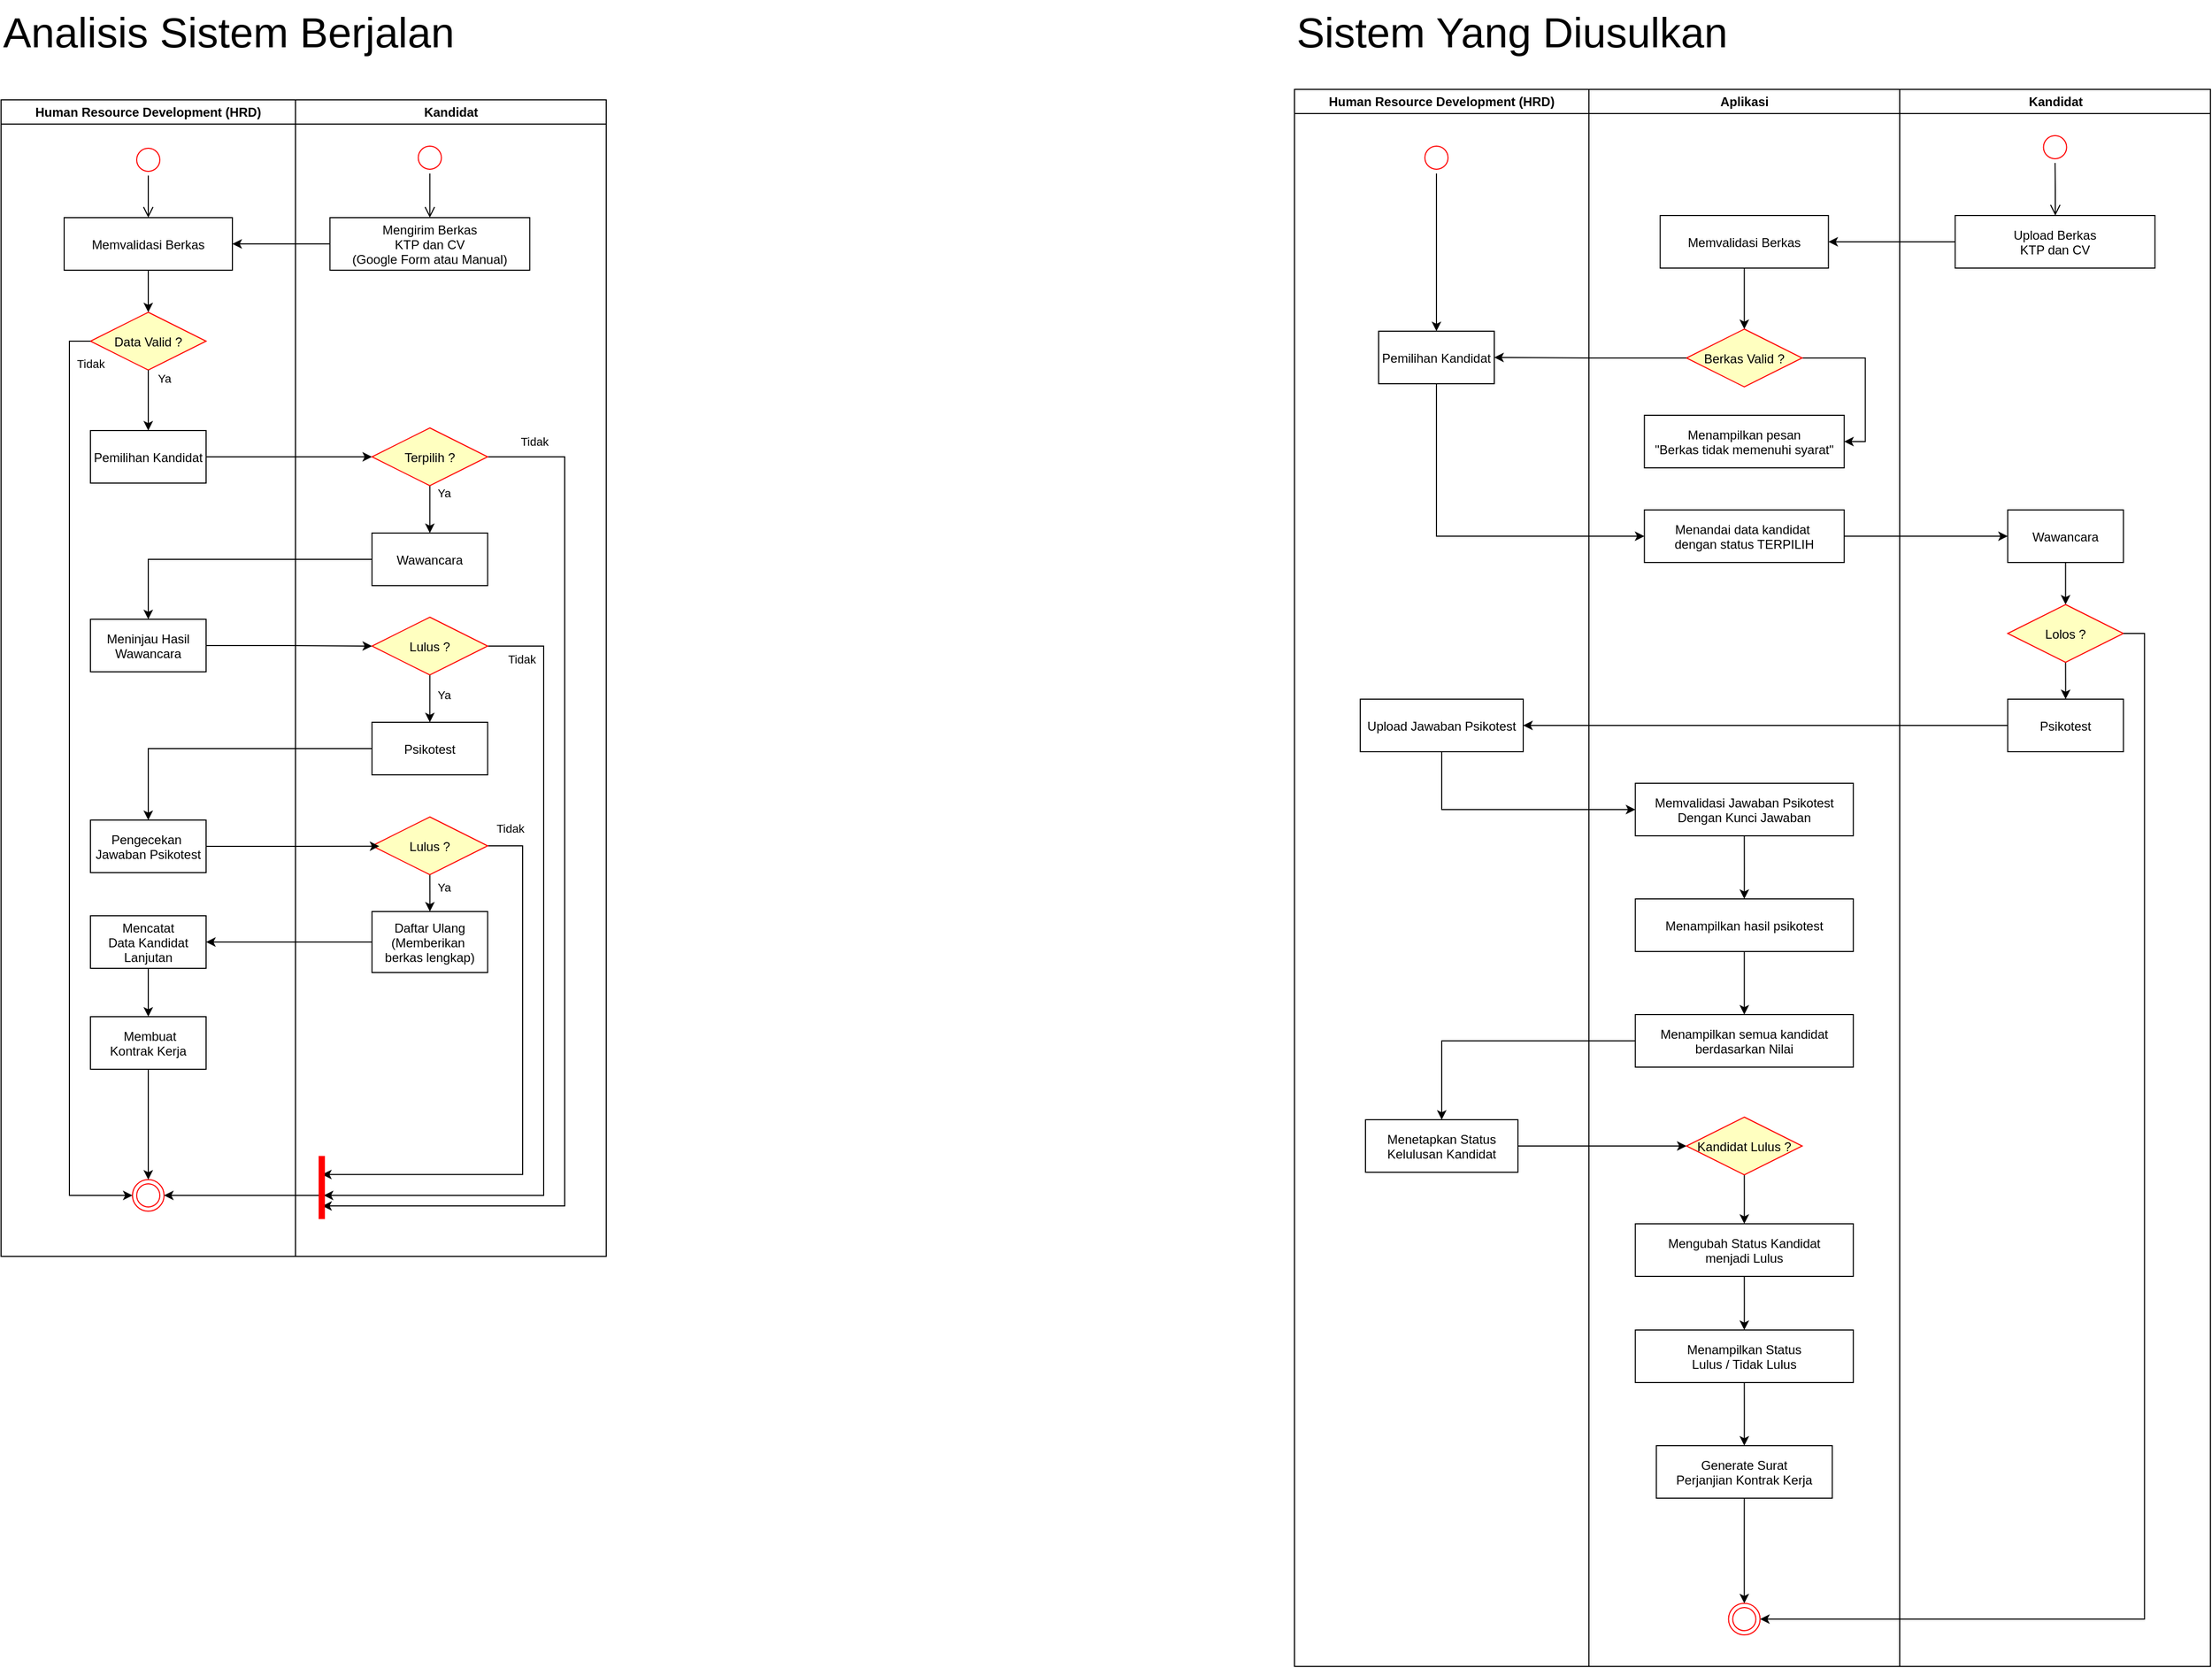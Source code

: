 <mxfile version="25.0.3">
  <diagram name="Page-1" id="e7e014a7-5840-1c2e-5031-d8a46d1fe8dd">
    <mxGraphModel dx="1202" dy="445" grid="1" gridSize="10" guides="1" tooltips="1" connect="1" arrows="1" fold="1" page="1" pageScale="1" pageWidth="1169" pageHeight="826" background="none" math="0" shadow="0">
      <root>
        <mxCell id="0" />
        <mxCell id="1" parent="0" />
        <mxCell id="2" value="Human Resource Development (HRD)" style="swimlane;whiteSpace=wrap" parent="1" vertex="1">
          <mxGeometry x="40" y="120" width="280" height="1100" as="geometry">
            <mxRectangle x="164.5" y="128" width="90" height="30" as="alternateBounds" />
          </mxGeometry>
        </mxCell>
        <mxCell id="5" value="" style="ellipse;shape=startState;fillColor=#FFFFFF;strokeColor=#ff0000;" parent="2" vertex="1">
          <mxGeometry x="125" y="42" width="30" height="30" as="geometry" />
        </mxCell>
        <mxCell id="21" value="Data Valid ?" style="rhombus;fillColor=#ffffc0;strokeColor=#ff0000;" parent="2" vertex="1">
          <mxGeometry x="85" y="202" width="110" height="55" as="geometry" />
        </mxCell>
        <mxCell id="7" value="Memvalidasi Berkas" style="" parent="2" vertex="1">
          <mxGeometry x="60" y="112" width="160" height="50" as="geometry" />
        </mxCell>
        <mxCell id="RKCoc4Ff2t_dRbGgtJyt-48" style="edgeStyle=orthogonalEdgeStyle;rounded=0;orthogonalLoop=1;jettySize=auto;html=1;exitX=0.5;exitY=1;exitDx=0;exitDy=0;" parent="2" source="7" target="21" edge="1">
          <mxGeometry relative="1" as="geometry" />
        </mxCell>
        <mxCell id="6" value="" style="edgeStyle=elbowEdgeStyle;elbow=horizontal;verticalAlign=bottom;endArrow=open;endSize=8;strokeColor=#000000;endFill=1;rounded=0" parent="2" source="5" target="7" edge="1">
          <mxGeometry x="100" y="40" as="geometry">
            <mxPoint x="115" y="110" as="targetPoint" />
          </mxGeometry>
        </mxCell>
        <mxCell id="RKCoc4Ff2t_dRbGgtJyt-82" value="Mencatat&#xa;Data Kandidat&#xa;Lanjutan" style="" parent="2" vertex="1">
          <mxGeometry x="85" y="776" width="110" height="50" as="geometry" />
        </mxCell>
        <mxCell id="RKCoc4Ff2t_dRbGgtJyt-79" value=" Membuat&#xa;Kontrak Kerja" style="" parent="2" vertex="1">
          <mxGeometry x="85" y="872" width="110" height="50" as="geometry" />
        </mxCell>
        <mxCell id="RKCoc4Ff2t_dRbGgtJyt-87" style="edgeStyle=orthogonalEdgeStyle;rounded=0;orthogonalLoop=1;jettySize=auto;html=1;exitX=0.5;exitY=1;exitDx=0;exitDy=0;entryX=0.5;entryY=0;entryDx=0;entryDy=0;" parent="2" source="RKCoc4Ff2t_dRbGgtJyt-82" target="RKCoc4Ff2t_dRbGgtJyt-79" edge="1">
          <mxGeometry relative="1" as="geometry" />
        </mxCell>
        <mxCell id="YIHD0tMDVWa32eO57tJM-167" value="Pengecekan &#xa;Jawaban Psikotest" style="" parent="2" vertex="1">
          <mxGeometry x="85" y="685" width="110" height="50" as="geometry" />
        </mxCell>
        <mxCell id="YIHD0tMDVWa32eO57tJM-172" value="Meninjau Hasil&#xa;Wawancara" style="" parent="2" vertex="1">
          <mxGeometry x="85" y="494" width="110" height="50" as="geometry" />
        </mxCell>
        <mxCell id="3" value="Kandidat" style="swimlane;whiteSpace=wrap" parent="1" vertex="1">
          <mxGeometry x="320" y="120" width="295.5" height="1100" as="geometry" />
        </mxCell>
        <mxCell id="13" value="" style="ellipse;shape=startState;fillColor=#FFFFFF;strokeColor=#ff0000;" parent="3" vertex="1">
          <mxGeometry x="112.75" y="40" width="30" height="30" as="geometry" />
        </mxCell>
        <mxCell id="14" value="" style="edgeStyle=elbowEdgeStyle;elbow=vertical;verticalAlign=bottom;endArrow=open;endSize=8;strokeColor=#000000;endFill=1;rounded=0" parent="3" source="13" target="15" edge="1">
          <mxGeometry x="40" y="20" as="geometry">
            <mxPoint x="55" y="90" as="targetPoint" />
          </mxGeometry>
        </mxCell>
        <mxCell id="RKCoc4Ff2t_dRbGgtJyt-69" style="edgeStyle=orthogonalEdgeStyle;rounded=0;orthogonalLoop=1;jettySize=auto;html=1;exitX=0.5;exitY=1;exitDx=0;exitDy=0;" parent="3" source="RKCoc4Ff2t_dRbGgtJyt-57" target="RKCoc4Ff2t_dRbGgtJyt-66" edge="1">
          <mxGeometry relative="1" as="geometry" />
        </mxCell>
        <mxCell id="RKCoc4Ff2t_dRbGgtJyt-106" value="Ya" style="edgeLabel;html=1;align=center;verticalAlign=middle;resizable=0;points=[];" parent="RKCoc4Ff2t_dRbGgtJyt-69" vertex="1" connectable="0">
          <mxGeometry x="-0.216" y="1" relative="1" as="geometry">
            <mxPoint x="12" y="1" as="offset" />
          </mxGeometry>
        </mxCell>
        <mxCell id="RKCoc4Ff2t_dRbGgtJyt-91" style="edgeStyle=orthogonalEdgeStyle;rounded=0;orthogonalLoop=1;jettySize=auto;html=1;exitX=1;exitY=0.5;exitDx=0;exitDy=0;entryX=0.63;entryY=0.374;entryDx=0;entryDy=0;entryPerimeter=0;" parent="3" source="RKCoc4Ff2t_dRbGgtJyt-57" target="RKCoc4Ff2t_dRbGgtJyt-73" edge="1">
          <mxGeometry relative="1" as="geometry">
            <mxPoint x="5.5" y="992" as="targetPoint" />
            <Array as="points">
              <mxPoint x="236" y="520" />
              <mxPoint x="236" y="1042" />
              <mxPoint x="27" y="1042" />
            </Array>
          </mxGeometry>
        </mxCell>
        <mxCell id="RKCoc4Ff2t_dRbGgtJyt-107" value="Tidak" style="edgeLabel;html=1;align=center;verticalAlign=middle;resizable=0;points=[];" parent="RKCoc4Ff2t_dRbGgtJyt-91" vertex="1" connectable="0">
          <mxGeometry x="-0.785" relative="1" as="geometry">
            <mxPoint x="-21" y="-19" as="offset" />
          </mxGeometry>
        </mxCell>
        <mxCell id="RKCoc4Ff2t_dRbGgtJyt-61" style="edgeStyle=orthogonalEdgeStyle;rounded=0;orthogonalLoop=1;jettySize=auto;html=1;exitX=0.5;exitY=1;exitDx=0;exitDy=0;" parent="3" source="RKCoc4Ff2t_dRbGgtJyt-58" target="RKCoc4Ff2t_dRbGgtJyt-56" edge="1">
          <mxGeometry relative="1" as="geometry" />
        </mxCell>
        <mxCell id="RKCoc4Ff2t_dRbGgtJyt-105" value="Ya" style="edgeLabel;html=1;align=center;verticalAlign=middle;resizable=0;points=[];" parent="RKCoc4Ff2t_dRbGgtJyt-61" vertex="1" connectable="0">
          <mxGeometry x="-0.709" relative="1" as="geometry">
            <mxPoint x="13" as="offset" />
          </mxGeometry>
        </mxCell>
        <mxCell id="RKCoc4Ff2t_dRbGgtJyt-90" style="edgeStyle=orthogonalEdgeStyle;rounded=0;orthogonalLoop=1;jettySize=auto;html=1;exitX=1;exitY=0.5;exitDx=0;exitDy=0;entryX=0.792;entryY=0.467;entryDx=0;entryDy=0;entryPerimeter=0;" parent="3" source="RKCoc4Ff2t_dRbGgtJyt-58" target="RKCoc4Ff2t_dRbGgtJyt-73" edge="1">
          <mxGeometry relative="1" as="geometry">
            <mxPoint x="45.5" y="1062" as="targetPoint" />
            <Array as="points">
              <mxPoint x="256" y="339" />
              <mxPoint x="256" y="1052" />
            </Array>
          </mxGeometry>
        </mxCell>
        <mxCell id="RKCoc4Ff2t_dRbGgtJyt-103" value="Tidak" style="edgeLabel;html=1;align=center;verticalAlign=middle;resizable=0;points=[];" parent="RKCoc4Ff2t_dRbGgtJyt-90" vertex="1" connectable="0">
          <mxGeometry x="-0.913" y="1" relative="1" as="geometry">
            <mxPoint y="-14" as="offset" />
          </mxGeometry>
        </mxCell>
        <mxCell id="RKCoc4Ff2t_dRbGgtJyt-71" style="edgeStyle=orthogonalEdgeStyle;rounded=0;orthogonalLoop=1;jettySize=auto;html=1;exitX=0.5;exitY=1;exitDx=0;exitDy=0;" parent="3" source="RKCoc4Ff2t_dRbGgtJyt-67" target="RKCoc4Ff2t_dRbGgtJyt-68" edge="1">
          <mxGeometry relative="1" as="geometry" />
        </mxCell>
        <mxCell id="RKCoc4Ff2t_dRbGgtJyt-108" value="Ya" style="edgeLabel;html=1;align=center;verticalAlign=middle;resizable=0;points=[];" parent="RKCoc4Ff2t_dRbGgtJyt-71" vertex="1" connectable="0">
          <mxGeometry x="-0.474" y="-1" relative="1" as="geometry">
            <mxPoint x="14" as="offset" />
          </mxGeometry>
        </mxCell>
        <mxCell id="15" value="Mengirim Berkas&#xa;KTP dan CV&#xa;(Google Form atau Manual)" style="" parent="3" vertex="1">
          <mxGeometry x="32.75" y="112" width="190" height="50" as="geometry" />
        </mxCell>
        <mxCell id="RKCoc4Ff2t_dRbGgtJyt-93" style="edgeStyle=orthogonalEdgeStyle;rounded=0;orthogonalLoop=1;jettySize=auto;html=1;exitX=1;exitY=0.5;exitDx=0;exitDy=0;entryX=0.293;entryY=0.48;entryDx=0;entryDy=0;entryPerimeter=0;" parent="3" source="RKCoc4Ff2t_dRbGgtJyt-67" target="RKCoc4Ff2t_dRbGgtJyt-73" edge="1">
          <mxGeometry relative="1" as="geometry">
            <mxPoint x="25.5" y="1072" as="targetPoint" />
            <Array as="points">
              <mxPoint x="216" y="710" />
              <mxPoint x="216" y="1022" />
            </Array>
          </mxGeometry>
        </mxCell>
        <mxCell id="RKCoc4Ff2t_dRbGgtJyt-109" value="Tidak" style="edgeLabel;html=1;align=center;verticalAlign=middle;resizable=0;points=[];" parent="RKCoc4Ff2t_dRbGgtJyt-93" vertex="1" connectable="0">
          <mxGeometry x="-0.923" y="-1" relative="1" as="geometry">
            <mxPoint y="-18" as="offset" />
          </mxGeometry>
        </mxCell>
        <mxCell id="RKCoc4Ff2t_dRbGgtJyt-54" value="Pemilihan Kandidat" style="" parent="3" vertex="1">
          <mxGeometry x="-195" y="314.5" width="110" height="50" as="geometry" />
        </mxCell>
        <mxCell id="RKCoc4Ff2t_dRbGgtJyt-59" style="edgeStyle=orthogonalEdgeStyle;rounded=0;orthogonalLoop=1;jettySize=auto;html=1;exitX=1;exitY=0.5;exitDx=0;exitDy=0;" parent="3" source="RKCoc4Ff2t_dRbGgtJyt-54" target="RKCoc4Ff2t_dRbGgtJyt-58" edge="1">
          <mxGeometry relative="1" as="geometry" />
        </mxCell>
        <mxCell id="RKCoc4Ff2t_dRbGgtJyt-58" value="Terpilih ?" style="rhombus;fillColor=#ffffc0;strokeColor=#ff0000;" parent="3" vertex="1">
          <mxGeometry x="72.75" y="312" width="110" height="55" as="geometry" />
        </mxCell>
        <mxCell id="RKCoc4Ff2t_dRbGgtJyt-56" value="Wawancara" style="" parent="3" vertex="1">
          <mxGeometry x="72.75" y="412" width="110" height="50" as="geometry" />
        </mxCell>
        <mxCell id="RKCoc4Ff2t_dRbGgtJyt-57" value="Lulus ?" style="rhombus;fillColor=#ffffc0;strokeColor=#ff0000;" parent="3" vertex="1">
          <mxGeometry x="72.75" y="492" width="110" height="55" as="geometry" />
        </mxCell>
        <mxCell id="RKCoc4Ff2t_dRbGgtJyt-66" value="Psikotest" style="" parent="3" vertex="1">
          <mxGeometry x="72.75" y="592" width="110" height="50" as="geometry" />
        </mxCell>
        <mxCell id="RKCoc4Ff2t_dRbGgtJyt-67" value="Lulus ?" style="rhombus;fillColor=#ffffc0;strokeColor=#ff0000;" parent="3" vertex="1">
          <mxGeometry x="72.75" y="682" width="110" height="55" as="geometry" />
        </mxCell>
        <mxCell id="RKCoc4Ff2t_dRbGgtJyt-68" value="Daftar Ulang&#xa;(Memberikan &#xa;berkas lengkap)" style="" parent="3" vertex="1">
          <mxGeometry x="72.75" y="772" width="110" height="58" as="geometry" />
        </mxCell>
        <mxCell id="RKCoc4Ff2t_dRbGgtJyt-41" value="" style="ellipse;html=1;shape=endState;fillColor=#FFFFFF;strokeColor=#ff0000;" parent="3" vertex="1">
          <mxGeometry x="-155" y="1027" width="30" height="30" as="geometry" />
        </mxCell>
        <mxCell id="RKCoc4Ff2t_dRbGgtJyt-100" style="edgeStyle=orthogonalEdgeStyle;rounded=0;orthogonalLoop=1;jettySize=auto;html=1;exitX=0.25;exitY=0.5;exitDx=0;exitDy=0;exitPerimeter=0;entryX=1;entryY=0.5;entryDx=0;entryDy=0;" parent="3" source="RKCoc4Ff2t_dRbGgtJyt-73" target="RKCoc4Ff2t_dRbGgtJyt-41" edge="1">
          <mxGeometry relative="1" as="geometry">
            <Array as="points">
              <mxPoint x="25" y="1042" />
            </Array>
          </mxGeometry>
        </mxCell>
        <mxCell id="RKCoc4Ff2t_dRbGgtJyt-73" value="" style="shape=line;strokeWidth=6;strokeColor=#ff0000;rotation=90" parent="3" vertex="1">
          <mxGeometry x="-5" y="1027" width="60" height="15" as="geometry" />
        </mxCell>
        <mxCell id="RKCoc4Ff2t_dRbGgtJyt-46" value="" style="endArrow=classic;html=1;rounded=0;exitX=0;exitY=0.5;exitDx=0;exitDy=0;" parent="1" source="15" target="7" edge="1">
          <mxGeometry width="50" height="50" relative="1" as="geometry">
            <mxPoint x="450" y="400" as="sourcePoint" />
            <mxPoint x="500" y="350" as="targetPoint" />
          </mxGeometry>
        </mxCell>
        <mxCell id="RKCoc4Ff2t_dRbGgtJyt-49" style="edgeStyle=orthogonalEdgeStyle;rounded=0;orthogonalLoop=1;jettySize=auto;html=1;exitX=0.5;exitY=1;exitDx=0;exitDy=0;" parent="1" source="21" target="RKCoc4Ff2t_dRbGgtJyt-54" edge="1">
          <mxGeometry relative="1" as="geometry">
            <mxPoint x="304.5" y="413" as="targetPoint" />
          </mxGeometry>
        </mxCell>
        <mxCell id="RKCoc4Ff2t_dRbGgtJyt-101" value="Ya" style="edgeLabel;html=1;align=center;verticalAlign=middle;resizable=0;points=[];" parent="RKCoc4Ff2t_dRbGgtJyt-49" vertex="1" connectable="0">
          <mxGeometry x="-0.739" y="-2" relative="1" as="geometry">
            <mxPoint x="17" as="offset" />
          </mxGeometry>
        </mxCell>
        <mxCell id="RKCoc4Ff2t_dRbGgtJyt-50" style="edgeStyle=orthogonalEdgeStyle;rounded=0;orthogonalLoop=1;jettySize=auto;html=1;exitX=0;exitY=0.5;exitDx=0;exitDy=0;entryX=0;entryY=0.5;entryDx=0;entryDy=0;" parent="1" source="21" target="RKCoc4Ff2t_dRbGgtJyt-41" edge="1">
          <mxGeometry relative="1" as="geometry" />
        </mxCell>
        <mxCell id="RKCoc4Ff2t_dRbGgtJyt-102" value="Tidak" style="edgeLabel;html=1;align=center;verticalAlign=middle;resizable=0;points=[];" parent="RKCoc4Ff2t_dRbGgtJyt-50" vertex="1" connectable="0">
          <mxGeometry x="-0.934" relative="1" as="geometry">
            <mxPoint x="20" y="12" as="offset" />
          </mxGeometry>
        </mxCell>
        <mxCell id="RKCoc4Ff2t_dRbGgtJyt-86" style="edgeStyle=orthogonalEdgeStyle;rounded=0;orthogonalLoop=1;jettySize=auto;html=1;exitX=0;exitY=0.5;exitDx=0;exitDy=0;" parent="1" source="RKCoc4Ff2t_dRbGgtJyt-68" target="RKCoc4Ff2t_dRbGgtJyt-82" edge="1">
          <mxGeometry relative="1" as="geometry" />
        </mxCell>
        <mxCell id="YIHD0tMDVWa32eO57tJM-22" value="Analisis Sistem Berjalan" style="text;html=1;align=left;verticalAlign=middle;resizable=0;points=[];autosize=1;strokeColor=none;fillColor=none;fontSize=40;" parent="1" vertex="1">
          <mxGeometry x="40" y="25" width="450" height="60" as="geometry" />
        </mxCell>
        <mxCell id="YIHD0tMDVWa32eO57tJM-24" style="edgeStyle=orthogonalEdgeStyle;rounded=0;orthogonalLoop=1;jettySize=auto;html=1;exitX=0.5;exitY=1;exitDx=0;exitDy=0;" parent="1" source="RKCoc4Ff2t_dRbGgtJyt-79" target="RKCoc4Ff2t_dRbGgtJyt-41" edge="1">
          <mxGeometry relative="1" as="geometry" />
        </mxCell>
        <mxCell id="YIHD0tMDVWa32eO57tJM-25" value="Sistem Yang Diusulkan" style="text;html=1;align=left;verticalAlign=middle;resizable=0;points=[];autosize=1;strokeColor=none;fillColor=none;fontSize=40;" parent="1" vertex="1">
          <mxGeometry x="1270" y="25" width="430" height="60" as="geometry" />
        </mxCell>
        <mxCell id="YIHD0tMDVWa32eO57tJM-102" value="Human Resource Development (HRD)" style="swimlane;whiteSpace=wrap" parent="1" vertex="1">
          <mxGeometry x="1270" y="110" width="280" height="1500" as="geometry">
            <mxRectangle x="164.5" y="128" width="90" height="30" as="alternateBounds" />
          </mxGeometry>
        </mxCell>
        <mxCell id="YIHD0tMDVWa32eO57tJM-151" style="edgeStyle=orthogonalEdgeStyle;rounded=0;orthogonalLoop=1;jettySize=auto;html=1;exitX=0.5;exitY=1;exitDx=0;exitDy=0;" parent="YIHD0tMDVWa32eO57tJM-102" source="YIHD0tMDVWa32eO57tJM-103" target="YIHD0tMDVWa32eO57tJM-129" edge="1">
          <mxGeometry relative="1" as="geometry" />
        </mxCell>
        <mxCell id="YIHD0tMDVWa32eO57tJM-103" value="" style="ellipse;shape=startState;fillColor=#FFFFFF;strokeColor=#ff0000;" parent="YIHD0tMDVWa32eO57tJM-102" vertex="1">
          <mxGeometry x="120" y="50" width="30" height="30" as="geometry" />
        </mxCell>
        <mxCell id="YIHD0tMDVWa32eO57tJM-129" value="Pemilihan Kandidat" style="" parent="YIHD0tMDVWa32eO57tJM-102" vertex="1">
          <mxGeometry x="80" y="230" width="110" height="50" as="geometry" />
        </mxCell>
        <mxCell id="YIHD0tMDVWa32eO57tJM-157" value="Upload Jawaban Psikotest" style="" parent="YIHD0tMDVWa32eO57tJM-102" vertex="1">
          <mxGeometry x="62.5" y="580" width="155" height="50" as="geometry" />
        </mxCell>
        <mxCell id="YIHD0tMDVWa32eO57tJM-111" value="Aplikasi" style="swimlane;whiteSpace=wrap;startSize=23;" parent="1" vertex="1">
          <mxGeometry x="1550" y="110" width="295.5" height="1500" as="geometry" />
        </mxCell>
        <mxCell id="YIHD0tMDVWa32eO57tJM-126" value="Menandai data kandidat &#xa;dengan status TERPILIH" style="" parent="YIHD0tMDVWa32eO57tJM-111" vertex="1">
          <mxGeometry x="52.75" y="400" width="190" height="50" as="geometry" />
        </mxCell>
        <mxCell id="YIHD0tMDVWa32eO57tJM-105" value="Memvalidasi Berkas" style="" parent="YIHD0tMDVWa32eO57tJM-111" vertex="1">
          <mxGeometry x="67.75" y="120" width="160" height="50" as="geometry" />
        </mxCell>
        <mxCell id="jaqBcTecHECJfo1LTqMZ-30" style="edgeStyle=orthogonalEdgeStyle;rounded=0;orthogonalLoop=1;jettySize=auto;html=1;exitX=1;exitY=0.5;exitDx=0;exitDy=0;entryX=1;entryY=0.5;entryDx=0;entryDy=0;" edge="1" parent="YIHD0tMDVWa32eO57tJM-111" source="YIHD0tMDVWa32eO57tJM-104" target="jaqBcTecHECJfo1LTqMZ-29">
          <mxGeometry relative="1" as="geometry" />
        </mxCell>
        <mxCell id="YIHD0tMDVWa32eO57tJM-104" value="Berkas Valid ?" style="rhombus;fillColor=#ffffc0;strokeColor=#ff0000;" parent="YIHD0tMDVWa32eO57tJM-111" vertex="1">
          <mxGeometry x="92.75" y="228" width="110" height="55" as="geometry" />
        </mxCell>
        <mxCell id="YIHD0tMDVWa32eO57tJM-106" style="edgeStyle=orthogonalEdgeStyle;rounded=0;orthogonalLoop=1;jettySize=auto;html=1;exitX=0.5;exitY=1;exitDx=0;exitDy=0;" parent="YIHD0tMDVWa32eO57tJM-111" source="YIHD0tMDVWa32eO57tJM-105" target="YIHD0tMDVWa32eO57tJM-104" edge="1">
          <mxGeometry relative="1" as="geometry" />
        </mxCell>
        <mxCell id="jaqBcTecHECJfo1LTqMZ-25" style="edgeStyle=orthogonalEdgeStyle;rounded=0;orthogonalLoop=1;jettySize=auto;html=1;exitX=0.5;exitY=1;exitDx=0;exitDy=0;" edge="1" parent="YIHD0tMDVWa32eO57tJM-111" source="YIHD0tMDVWa32eO57tJM-159" target="jaqBcTecHECJfo1LTqMZ-21">
          <mxGeometry relative="1" as="geometry" />
        </mxCell>
        <mxCell id="YIHD0tMDVWa32eO57tJM-159" value="Memvalidasi Jawaban Psikotest&#xa;Dengan Kunci Jawaban" style="" parent="YIHD0tMDVWa32eO57tJM-111" vertex="1">
          <mxGeometry x="44.13" y="660" width="207.25" height="50" as="geometry" />
        </mxCell>
        <mxCell id="jaqBcTecHECJfo1LTqMZ-21" value="Menampilkan hasil psikotest" style="" vertex="1" parent="YIHD0tMDVWa32eO57tJM-111">
          <mxGeometry x="44.13" y="770" width="207.25" height="50" as="geometry" />
        </mxCell>
        <mxCell id="jaqBcTecHECJfo1LTqMZ-38" style="edgeStyle=orthogonalEdgeStyle;rounded=0;orthogonalLoop=1;jettySize=auto;html=1;exitX=0;exitY=0.5;exitDx=0;exitDy=0;entryX=0.5;entryY=0;entryDx=0;entryDy=0;" edge="1" parent="YIHD0tMDVWa32eO57tJM-111" source="jaqBcTecHECJfo1LTqMZ-23" target="YIHD0tMDVWa32eO57tJM-108">
          <mxGeometry relative="1" as="geometry" />
        </mxCell>
        <mxCell id="jaqBcTecHECJfo1LTqMZ-23" value="Menampilkan semua kandidat&#xa;berdasarkan Nilai" style="" vertex="1" parent="YIHD0tMDVWa32eO57tJM-111">
          <mxGeometry x="44.13" y="880" width="207.25" height="50" as="geometry" />
        </mxCell>
        <mxCell id="jaqBcTecHECJfo1LTqMZ-26" style="edgeStyle=orthogonalEdgeStyle;rounded=0;orthogonalLoop=1;jettySize=auto;html=1;exitX=0.5;exitY=1;exitDx=0;exitDy=0;entryX=0.5;entryY=0;entryDx=0;entryDy=0;" edge="1" parent="YIHD0tMDVWa32eO57tJM-111" source="jaqBcTecHECJfo1LTqMZ-21" target="jaqBcTecHECJfo1LTqMZ-23">
          <mxGeometry relative="1" as="geometry" />
        </mxCell>
        <mxCell id="jaqBcTecHECJfo1LTqMZ-29" value="Menampilkan pesan&#xa;&quot;Berkas tidak memenuhi syarat&quot;" style="" vertex="1" parent="YIHD0tMDVWa32eO57tJM-111">
          <mxGeometry x="52.75" y="310" width="190" height="50" as="geometry" />
        </mxCell>
        <mxCell id="jaqBcTecHECJfo1LTqMZ-48" style="edgeStyle=orthogonalEdgeStyle;rounded=0;orthogonalLoop=1;jettySize=auto;html=1;exitX=0.5;exitY=1;exitDx=0;exitDy=0;" edge="1" parent="YIHD0tMDVWa32eO57tJM-111" source="jaqBcTecHECJfo1LTqMZ-22" target="YIHD0tMDVWa32eO57tJM-109">
          <mxGeometry relative="1" as="geometry" />
        </mxCell>
        <mxCell id="jaqBcTecHECJfo1LTqMZ-22" value="Menampilkan Status&#xa;Lulus / Tidak Lulus" style="" vertex="1" parent="YIHD0tMDVWa32eO57tJM-111">
          <mxGeometry x="44.13" y="1180" width="207.25" height="50" as="geometry" />
        </mxCell>
        <mxCell id="jaqBcTecHECJfo1LTqMZ-43" style="edgeStyle=orthogonalEdgeStyle;rounded=0;orthogonalLoop=1;jettySize=auto;html=1;exitX=1;exitY=0.5;exitDx=0;exitDy=0;entryX=0;entryY=0.5;entryDx=0;entryDy=0;" edge="1" parent="YIHD0tMDVWa32eO57tJM-111" source="YIHD0tMDVWa32eO57tJM-108" target="jaqBcTecHECJfo1LTqMZ-39">
          <mxGeometry relative="1" as="geometry" />
        </mxCell>
        <mxCell id="YIHD0tMDVWa32eO57tJM-108" value="Menetapkan Status&#xa;Kelulusan Kandidat" style="" parent="YIHD0tMDVWa32eO57tJM-111" vertex="1">
          <mxGeometry x="-212.5" y="980" width="145" height="50" as="geometry" />
        </mxCell>
        <mxCell id="jaqBcTecHECJfo1LTqMZ-45" style="edgeStyle=orthogonalEdgeStyle;rounded=0;orthogonalLoop=1;jettySize=auto;html=1;exitX=0.5;exitY=1;exitDx=0;exitDy=0;" edge="1" parent="YIHD0tMDVWa32eO57tJM-111" source="jaqBcTecHECJfo1LTqMZ-28" target="jaqBcTecHECJfo1LTqMZ-22">
          <mxGeometry relative="1" as="geometry" />
        </mxCell>
        <mxCell id="jaqBcTecHECJfo1LTqMZ-28" value="Mengubah Status Kandidat&#xa;menjadi Lulus" style="" vertex="1" parent="YIHD0tMDVWa32eO57tJM-111">
          <mxGeometry x="44.13" y="1079" width="207.25" height="50" as="geometry" />
        </mxCell>
        <mxCell id="jaqBcTecHECJfo1LTqMZ-41" style="edgeStyle=orthogonalEdgeStyle;rounded=0;orthogonalLoop=1;jettySize=auto;html=1;exitX=0.5;exitY=1;exitDx=0;exitDy=0;" edge="1" parent="YIHD0tMDVWa32eO57tJM-111" source="jaqBcTecHECJfo1LTqMZ-39" target="jaqBcTecHECJfo1LTqMZ-28">
          <mxGeometry relative="1" as="geometry" />
        </mxCell>
        <mxCell id="jaqBcTecHECJfo1LTqMZ-39" value="Kandidat Lulus ?" style="rhombus;fillColor=#ffffc0;strokeColor=#ff0000;" vertex="1" parent="YIHD0tMDVWa32eO57tJM-111">
          <mxGeometry x="92.76" y="977.5" width="110" height="55" as="geometry" />
        </mxCell>
        <mxCell id="jaqBcTecHECJfo1LTqMZ-49" style="edgeStyle=orthogonalEdgeStyle;rounded=0;orthogonalLoop=1;jettySize=auto;html=1;exitX=0.5;exitY=1;exitDx=0;exitDy=0;entryX=0.5;entryY=0;entryDx=0;entryDy=0;" edge="1" parent="YIHD0tMDVWa32eO57tJM-111" source="YIHD0tMDVWa32eO57tJM-109" target="YIHD0tMDVWa32eO57tJM-137">
          <mxGeometry relative="1" as="geometry" />
        </mxCell>
        <mxCell id="YIHD0tMDVWa32eO57tJM-109" value="Generate Surat&#xa;Perjanjian Kontrak Kerja" style="" parent="YIHD0tMDVWa32eO57tJM-111" vertex="1">
          <mxGeometry x="64.12" y="1290" width="167.25" height="50" as="geometry" />
        </mxCell>
        <mxCell id="YIHD0tMDVWa32eO57tJM-137" value="" style="ellipse;html=1;shape=endState;fillColor=#FFFFFF;strokeColor=#ff0000;" parent="YIHD0tMDVWa32eO57tJM-111" vertex="1">
          <mxGeometry x="132.75" y="1440" width="30" height="30" as="geometry" />
        </mxCell>
        <mxCell id="YIHD0tMDVWa32eO57tJM-143" value="Kandidat" style="swimlane;whiteSpace=wrap" parent="1" vertex="1">
          <mxGeometry x="1845.5" y="110" width="295.5" height="1500" as="geometry" />
        </mxCell>
        <mxCell id="YIHD0tMDVWa32eO57tJM-144" value="" style="ellipse;shape=startState;fillColor=#FFFFFF;strokeColor=#ff0000;" parent="YIHD0tMDVWa32eO57tJM-143" vertex="1">
          <mxGeometry x="132.75" y="40" width="30" height="30" as="geometry" />
        </mxCell>
        <mxCell id="YIHD0tMDVWa32eO57tJM-145" value="" style="edgeStyle=elbowEdgeStyle;elbow=horizontal;verticalAlign=bottom;endArrow=open;endSize=8;strokeColor=#000000;endFill=1;rounded=0" parent="YIHD0tMDVWa32eO57tJM-143" source="YIHD0tMDVWa32eO57tJM-144" target="YIHD0tMDVWa32eO57tJM-146" edge="1">
          <mxGeometry x="40" y="20" as="geometry">
            <mxPoint x="55" y="90" as="targetPoint" />
          </mxGeometry>
        </mxCell>
        <mxCell id="YIHD0tMDVWa32eO57tJM-146" value="Upload Berkas&#xa;KTP dan CV" style="" parent="YIHD0tMDVWa32eO57tJM-143" vertex="1">
          <mxGeometry x="52.75" y="120" width="190" height="50" as="geometry" />
        </mxCell>
        <mxCell id="YIHD0tMDVWa32eO57tJM-161" style="edgeStyle=orthogonalEdgeStyle;rounded=0;orthogonalLoop=1;jettySize=auto;html=1;exitX=0.5;exitY=1;exitDx=0;exitDy=0;" parent="YIHD0tMDVWa32eO57tJM-143" source="YIHD0tMDVWa32eO57tJM-147" target="YIHD0tMDVWa32eO57tJM-156" edge="1">
          <mxGeometry relative="1" as="geometry" />
        </mxCell>
        <mxCell id="YIHD0tMDVWa32eO57tJM-147" value="Wawancara" style="" parent="YIHD0tMDVWa32eO57tJM-143" vertex="1">
          <mxGeometry x="102.75" y="400" width="110" height="50" as="geometry" />
        </mxCell>
        <mxCell id="YIHD0tMDVWa32eO57tJM-155" value="Psikotest" style="" parent="YIHD0tMDVWa32eO57tJM-143" vertex="1">
          <mxGeometry x="102.75" y="580" width="110" height="50" as="geometry" />
        </mxCell>
        <mxCell id="YIHD0tMDVWa32eO57tJM-160" style="edgeStyle=orthogonalEdgeStyle;rounded=0;orthogonalLoop=1;jettySize=auto;html=1;exitX=0.5;exitY=1;exitDx=0;exitDy=0;" parent="YIHD0tMDVWa32eO57tJM-143" source="YIHD0tMDVWa32eO57tJM-156" target="YIHD0tMDVWa32eO57tJM-155" edge="1">
          <mxGeometry relative="1" as="geometry" />
        </mxCell>
        <mxCell id="YIHD0tMDVWa32eO57tJM-156" value="Lolos ?" style="rhombus;fillColor=#ffffc0;strokeColor=#ff0000;" parent="YIHD0tMDVWa32eO57tJM-143" vertex="1">
          <mxGeometry x="102.75" y="490" width="110" height="55" as="geometry" />
        </mxCell>
        <mxCell id="YIHD0tMDVWa32eO57tJM-149" style="edgeStyle=orthogonalEdgeStyle;rounded=0;orthogonalLoop=1;jettySize=auto;html=1;exitX=0;exitY=0.5;exitDx=0;exitDy=0;" parent="1" source="YIHD0tMDVWa32eO57tJM-146" target="YIHD0tMDVWa32eO57tJM-105" edge="1">
          <mxGeometry relative="1" as="geometry" />
        </mxCell>
        <mxCell id="YIHD0tMDVWa32eO57tJM-152" style="edgeStyle=orthogonalEdgeStyle;rounded=0;orthogonalLoop=1;jettySize=auto;html=1;exitX=0;exitY=0.5;exitDx=0;exitDy=0;" parent="1" source="YIHD0tMDVWa32eO57tJM-104" target="YIHD0tMDVWa32eO57tJM-129" edge="1">
          <mxGeometry relative="1" as="geometry" />
        </mxCell>
        <mxCell id="YIHD0tMDVWa32eO57tJM-153" style="edgeStyle=orthogonalEdgeStyle;rounded=0;orthogonalLoop=1;jettySize=auto;html=1;exitX=0.5;exitY=1;exitDx=0;exitDy=0;entryX=0;entryY=0.5;entryDx=0;entryDy=0;" parent="1" source="YIHD0tMDVWa32eO57tJM-129" target="YIHD0tMDVWa32eO57tJM-126" edge="1">
          <mxGeometry relative="1" as="geometry" />
        </mxCell>
        <mxCell id="YIHD0tMDVWa32eO57tJM-154" style="edgeStyle=orthogonalEdgeStyle;rounded=0;orthogonalLoop=1;jettySize=auto;html=1;exitX=1;exitY=0.5;exitDx=0;exitDy=0;entryX=0;entryY=0.5;entryDx=0;entryDy=0;" parent="1" source="YIHD0tMDVWa32eO57tJM-126" target="YIHD0tMDVWa32eO57tJM-147" edge="1">
          <mxGeometry relative="1" as="geometry" />
        </mxCell>
        <mxCell id="YIHD0tMDVWa32eO57tJM-162" style="edgeStyle=orthogonalEdgeStyle;rounded=0;orthogonalLoop=1;jettySize=auto;html=1;exitX=0;exitY=0.5;exitDx=0;exitDy=0;" parent="1" source="YIHD0tMDVWa32eO57tJM-155" target="YIHD0tMDVWa32eO57tJM-157" edge="1">
          <mxGeometry relative="1" as="geometry" />
        </mxCell>
        <mxCell id="YIHD0tMDVWa32eO57tJM-163" style="edgeStyle=orthogonalEdgeStyle;rounded=0;orthogonalLoop=1;jettySize=auto;html=1;exitX=0.5;exitY=1;exitDx=0;exitDy=0;entryX=0;entryY=0.5;entryDx=0;entryDy=0;" parent="1" source="YIHD0tMDVWa32eO57tJM-157" target="YIHD0tMDVWa32eO57tJM-159" edge="1">
          <mxGeometry relative="1" as="geometry" />
        </mxCell>
        <mxCell id="YIHD0tMDVWa32eO57tJM-168" style="edgeStyle=orthogonalEdgeStyle;rounded=0;orthogonalLoop=1;jettySize=auto;html=1;exitX=0;exitY=0.5;exitDx=0;exitDy=0;" parent="1" source="RKCoc4Ff2t_dRbGgtJyt-66" target="YIHD0tMDVWa32eO57tJM-167" edge="1">
          <mxGeometry relative="1" as="geometry" />
        </mxCell>
        <mxCell id="YIHD0tMDVWa32eO57tJM-171" style="edgeStyle=orthogonalEdgeStyle;rounded=0;orthogonalLoop=1;jettySize=auto;html=1;exitX=1;exitY=0.5;exitDx=0;exitDy=0;entryX=0.063;entryY=0.506;entryDx=0;entryDy=0;entryPerimeter=0;" parent="1" source="YIHD0tMDVWa32eO57tJM-167" target="RKCoc4Ff2t_dRbGgtJyt-67" edge="1">
          <mxGeometry relative="1" as="geometry" />
        </mxCell>
        <mxCell id="YIHD0tMDVWa32eO57tJM-174" style="edgeStyle=orthogonalEdgeStyle;rounded=0;orthogonalLoop=1;jettySize=auto;html=1;exitX=0;exitY=0.5;exitDx=0;exitDy=0;" parent="1" source="RKCoc4Ff2t_dRbGgtJyt-56" target="YIHD0tMDVWa32eO57tJM-172" edge="1">
          <mxGeometry relative="1" as="geometry" />
        </mxCell>
        <mxCell id="YIHD0tMDVWa32eO57tJM-175" style="edgeStyle=orthogonalEdgeStyle;rounded=0;orthogonalLoop=1;jettySize=auto;html=1;exitX=1;exitY=0.5;exitDx=0;exitDy=0;entryX=0;entryY=0.5;entryDx=0;entryDy=0;" parent="1" source="YIHD0tMDVWa32eO57tJM-172" target="RKCoc4Ff2t_dRbGgtJyt-57" edge="1">
          <mxGeometry relative="1" as="geometry" />
        </mxCell>
        <mxCell id="jaqBcTecHECJfo1LTqMZ-47" style="edgeStyle=orthogonalEdgeStyle;rounded=0;orthogonalLoop=1;jettySize=auto;html=1;exitX=1;exitY=0.5;exitDx=0;exitDy=0;entryX=1;entryY=0.5;entryDx=0;entryDy=0;" edge="1" parent="1" source="YIHD0tMDVWa32eO57tJM-156" target="YIHD0tMDVWa32eO57tJM-137">
          <mxGeometry relative="1" as="geometry" />
        </mxCell>
      </root>
    </mxGraphModel>
  </diagram>
</mxfile>
